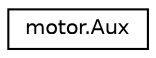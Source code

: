 digraph "Gráfico de Hierarquia de Classes"
{
  edge [fontname="Helvetica",fontsize="10",labelfontname="Helvetica",labelfontsize="10"];
  node [fontname="Helvetica",fontsize="10",shape=record];
  rankdir="LR";
  Node1 [label="motor.Aux",height=0.2,width=0.4,color="black", fillcolor="white", style="filled",URL="$classmotor_1_1Aux.html",tooltip="Classes com funções auxiliares para mexer com listas etc... "];
}

